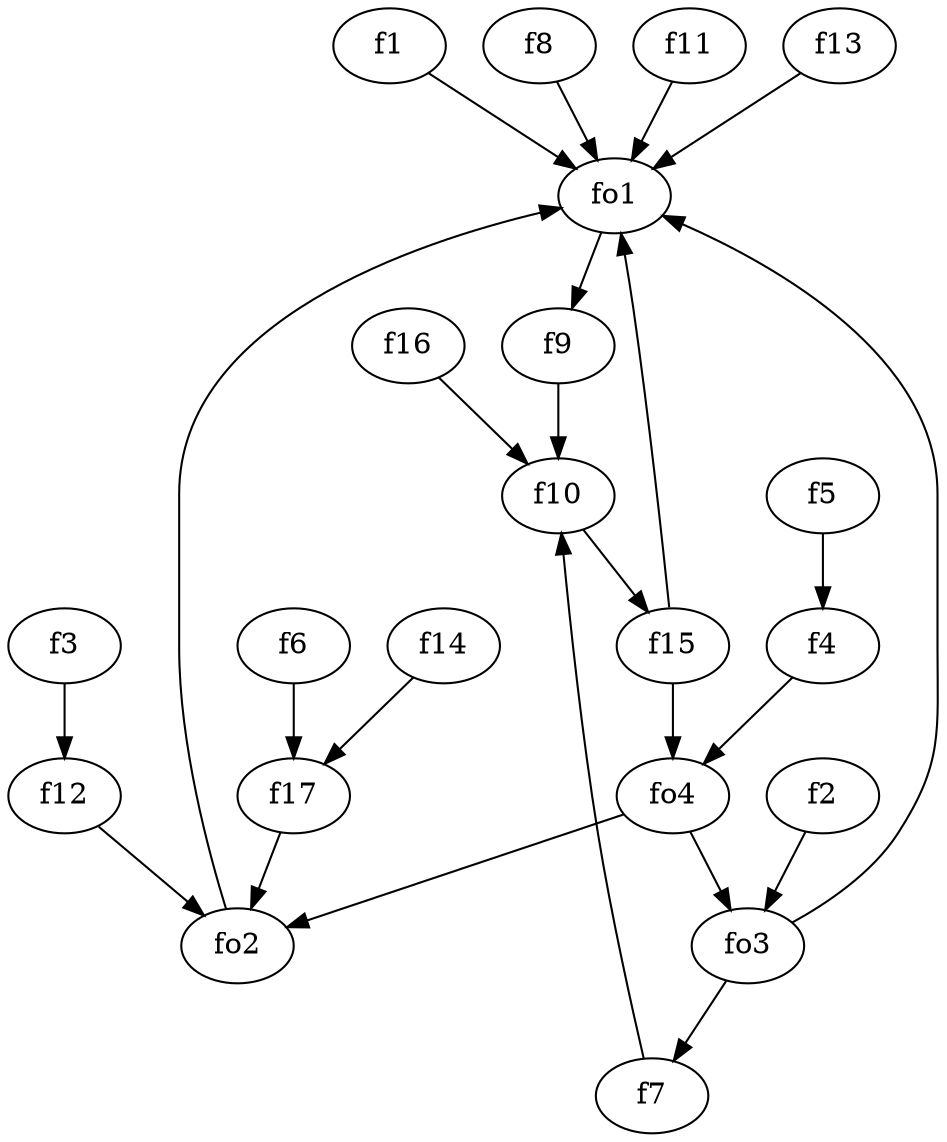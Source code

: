 strict digraph  {
f1;
f2;
f3;
f4;
f5;
f6;
f7;
f8;
f9;
f10;
f11;
f12;
f13;
f14;
f15;
f16;
f17;
fo1;
fo2;
fo3;
fo4;
f1 -> fo1  [weight=2];
f2 -> fo3  [weight=2];
f3 -> f12  [weight=2];
f4 -> fo4  [weight=2];
f5 -> f4  [weight=2];
f6 -> f17  [weight=2];
f7 -> f10  [weight=2];
f8 -> fo1  [weight=2];
f9 -> f10  [weight=2];
f10 -> f15  [weight=2];
f11 -> fo1  [weight=2];
f12 -> fo2  [weight=2];
f13 -> fo1  [weight=2];
f14 -> f17  [weight=2];
f15 -> fo4  [weight=2];
f15 -> fo1  [weight=2];
f16 -> f10  [weight=2];
f17 -> fo2  [weight=2];
fo1 -> f9  [weight=2];
fo2 -> fo1  [weight=2];
fo3 -> f7  [weight=2];
fo3 -> fo1  [weight=2];
fo4 -> fo2  [weight=2];
fo4 -> fo3  [weight=2];
}
